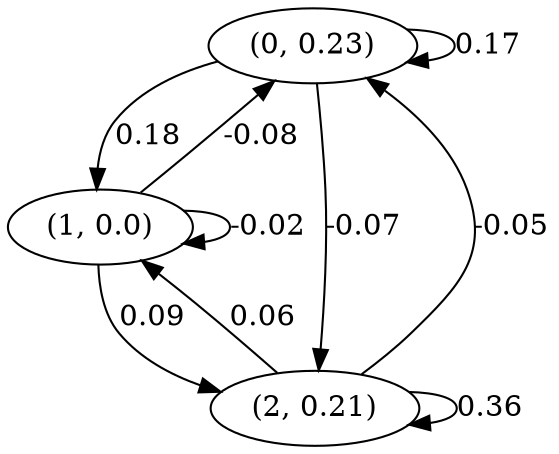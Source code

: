 digraph {
    0 [ label = "(0, 0.23)" ]
    1 [ label = "(1, 0.0)" ]
    2 [ label = "(2, 0.21)" ]
    0 -> 0 [ label = "0.17" ]
    1 -> 1 [ label = "-0.02" ]
    2 -> 2 [ label = "0.36" ]
    1 -> 0 [ label = "-0.08" ]
    2 -> 0 [ label = "-0.05" ]
    0 -> 1 [ label = "0.18" ]
    2 -> 1 [ label = "0.06" ]
    0 -> 2 [ label = "-0.07" ]
    1 -> 2 [ label = "0.09" ]
}

